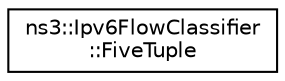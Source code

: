 digraph "Graphical Class Hierarchy"
{
 // LATEX_PDF_SIZE
  edge [fontname="Helvetica",fontsize="10",labelfontname="Helvetica",labelfontsize="10"];
  node [fontname="Helvetica",fontsize="10",shape=record];
  rankdir="LR";
  Node0 [label="ns3::Ipv6FlowClassifier\l::FiveTuple",height=0.2,width=0.4,color="black", fillcolor="white", style="filled",URL="$structns3_1_1_ipv6_flow_classifier_1_1_five_tuple.html",tooltip="Structure to classify a packet."];
}
